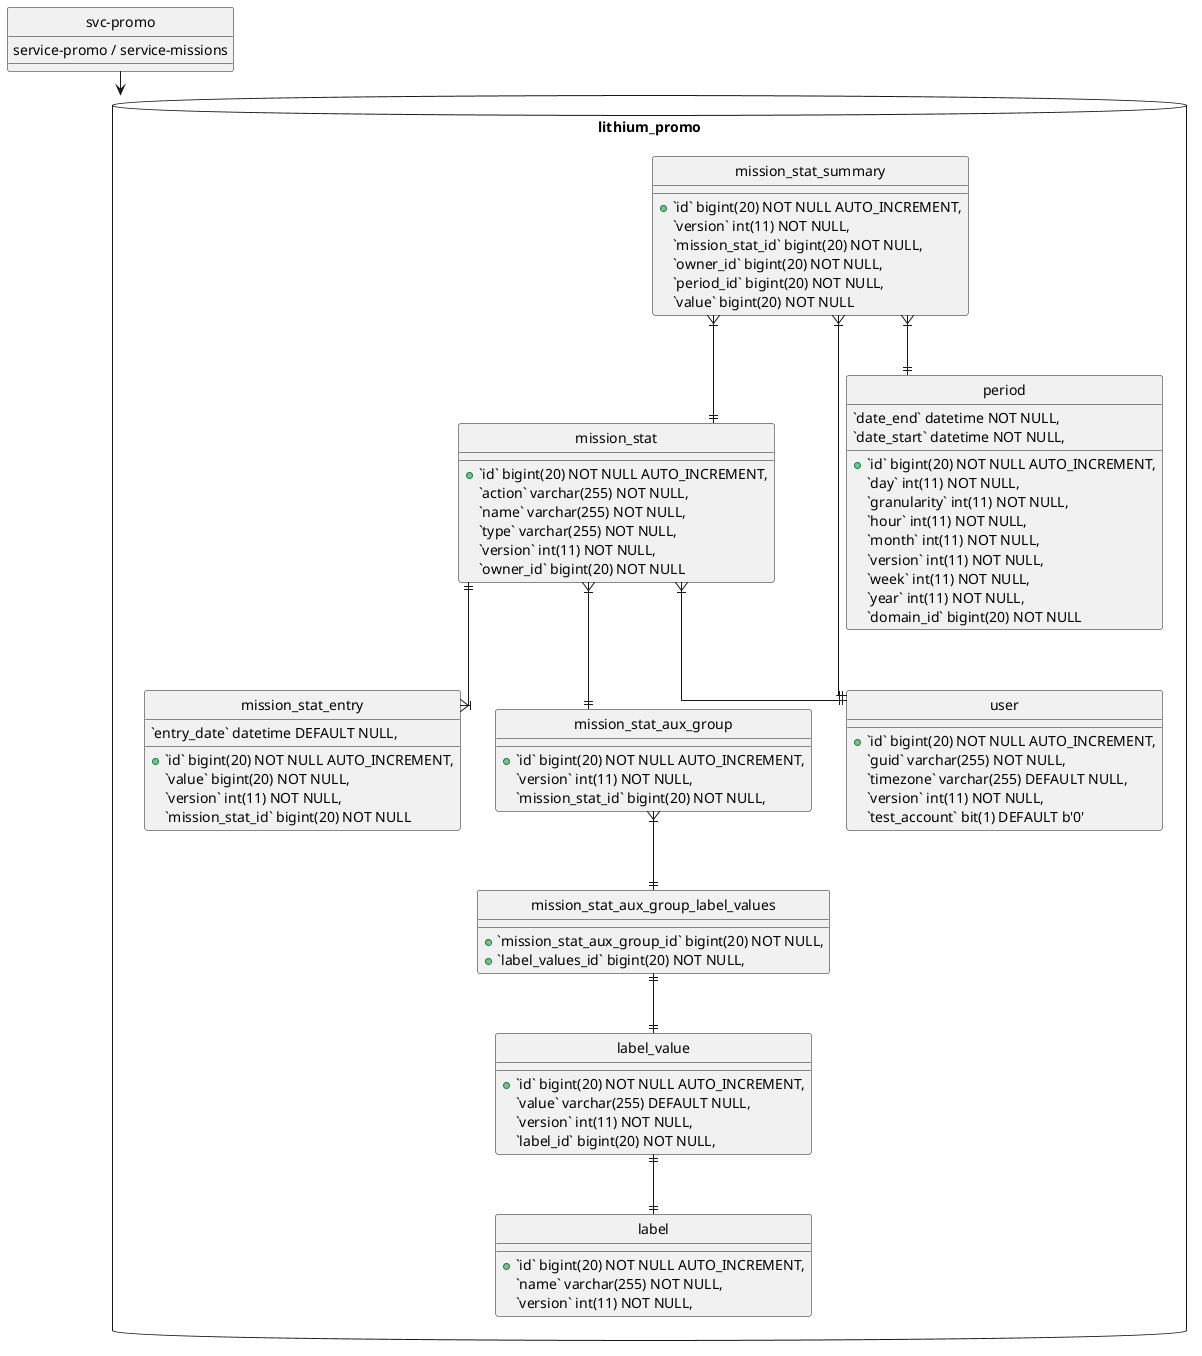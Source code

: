 .promo-stats-group-db
[plantuml]
----

@startuml

' hide the spot
hide circle

' avoid problems with angled crows feet
skinparam linetype ortho

entity "svc-promo" as sb {
  service-promo / service-missions
}

sb --> "lithium_promo"

database "lithium_promo" {
  mission_stat ||--|{ mission_stat_entry
  mission_stat }|--|| user
  mission_stat }|--|| mission_stat_aux_group
  mission_stat_summary }|--|| mission_stat
  mission_stat_summary }|--|| period
  mission_stat_summary }|--|| user
  mission_stat_aux_group }|--|| mission_stat_aux_group_label_values
  mission_stat_aux_group_label_values ||--|| label_value
  label_value ||--|| label

  class mission_stat {
      +`id` bigint(20) NOT NULL AUTO_INCREMENT,
      `action` varchar(255) NOT NULL,
'      `identifier` varchar(255) DEFAULT NULL,
      `name` varchar(255) NOT NULL,
      `type` varchar(255) NOT NULL,
      `version` int(11) NOT NULL,
      `owner_id` bigint(20) NOT NULL
  }

  class mission_stat_entry {
    +`id` bigint(20) NOT NULL AUTO_INCREMENT,
    `entry_date` datetime DEFAULT NULL,
    `value` bigint(20) NOT NULL,
    `version` int(11) NOT NULL,
    `mission_stat_id` bigint(20) NOT NULL
  }

  class mission_stat_summary {
    +`id` bigint(20) NOT NULL AUTO_INCREMENT,
    `version` int(11) NOT NULL,
    `mission_stat_id` bigint(20) NOT NULL,
    `owner_id` bigint(20) NOT NULL,
    `period_id` bigint(20) NOT NULL,
    `value` bigint(20) NOT NULL
'    KEY `FK4g8542tycd1h0en9pu97sp5om` (`mission_stat_id`),
'    KEY `FKo16efnha1acf775tcfvkddnhe` (`owner_id`),
'    KEY `FKhmsjptn7t88b52x9b6vif12wq` (`period_id`),
  }

  class mission_stat_aux_group {
    +`id` bigint(20) NOT NULL AUTO_INCREMENT,
    `version` int(11) NOT NULL,
    `mission_stat_id` bigint(20) NOT NULL,
  }

  class mission_stat_aux_group_label_values {
    +`mission_stat_aux_group_id` bigint(20) NOT NULL,
    +`label_values_id` bigint(20) NOT NULL,
  }

  class label_value {
    +`id` bigint(20) NOT NULL AUTO_INCREMENT,
    `value` varchar(255) DEFAULT NULL,
    `version` int(11) NOT NULL,
    `label_id` bigint(20) NOT NULL,
  }

  class label {
    +`id` bigint(20) NOT NULL AUTO_INCREMENT,
    `name` varchar(255) NOT NULL,
    `version` int(11) NOT NULL,
  }

  class period {
      +`id` bigint(20) NOT NULL AUTO_INCREMENT,
      `date_end` datetime NOT NULL,
      `date_start` datetime NOT NULL,
      `day` int(11) NOT NULL,
      `granularity` int(11) NOT NULL,
      `hour` int(11) NOT NULL,
      `month` int(11) NOT NULL,
      `version` int(11) NOT NULL,
      `week` int(11) NOT NULL,
      `year` int(11) NOT NULL,
      `domain_id` bigint(20) NOT NULL
  }

  class user {
      +`id` bigint(20) NOT NULL AUTO_INCREMENT,
      `guid` varchar(255) NOT NULL,
      `timezone` varchar(255) DEFAULT NULL,
      `version` int(11) NOT NULL,
      `test_account` bit(1) DEFAULT b'0'
  }
}

@enduml

----